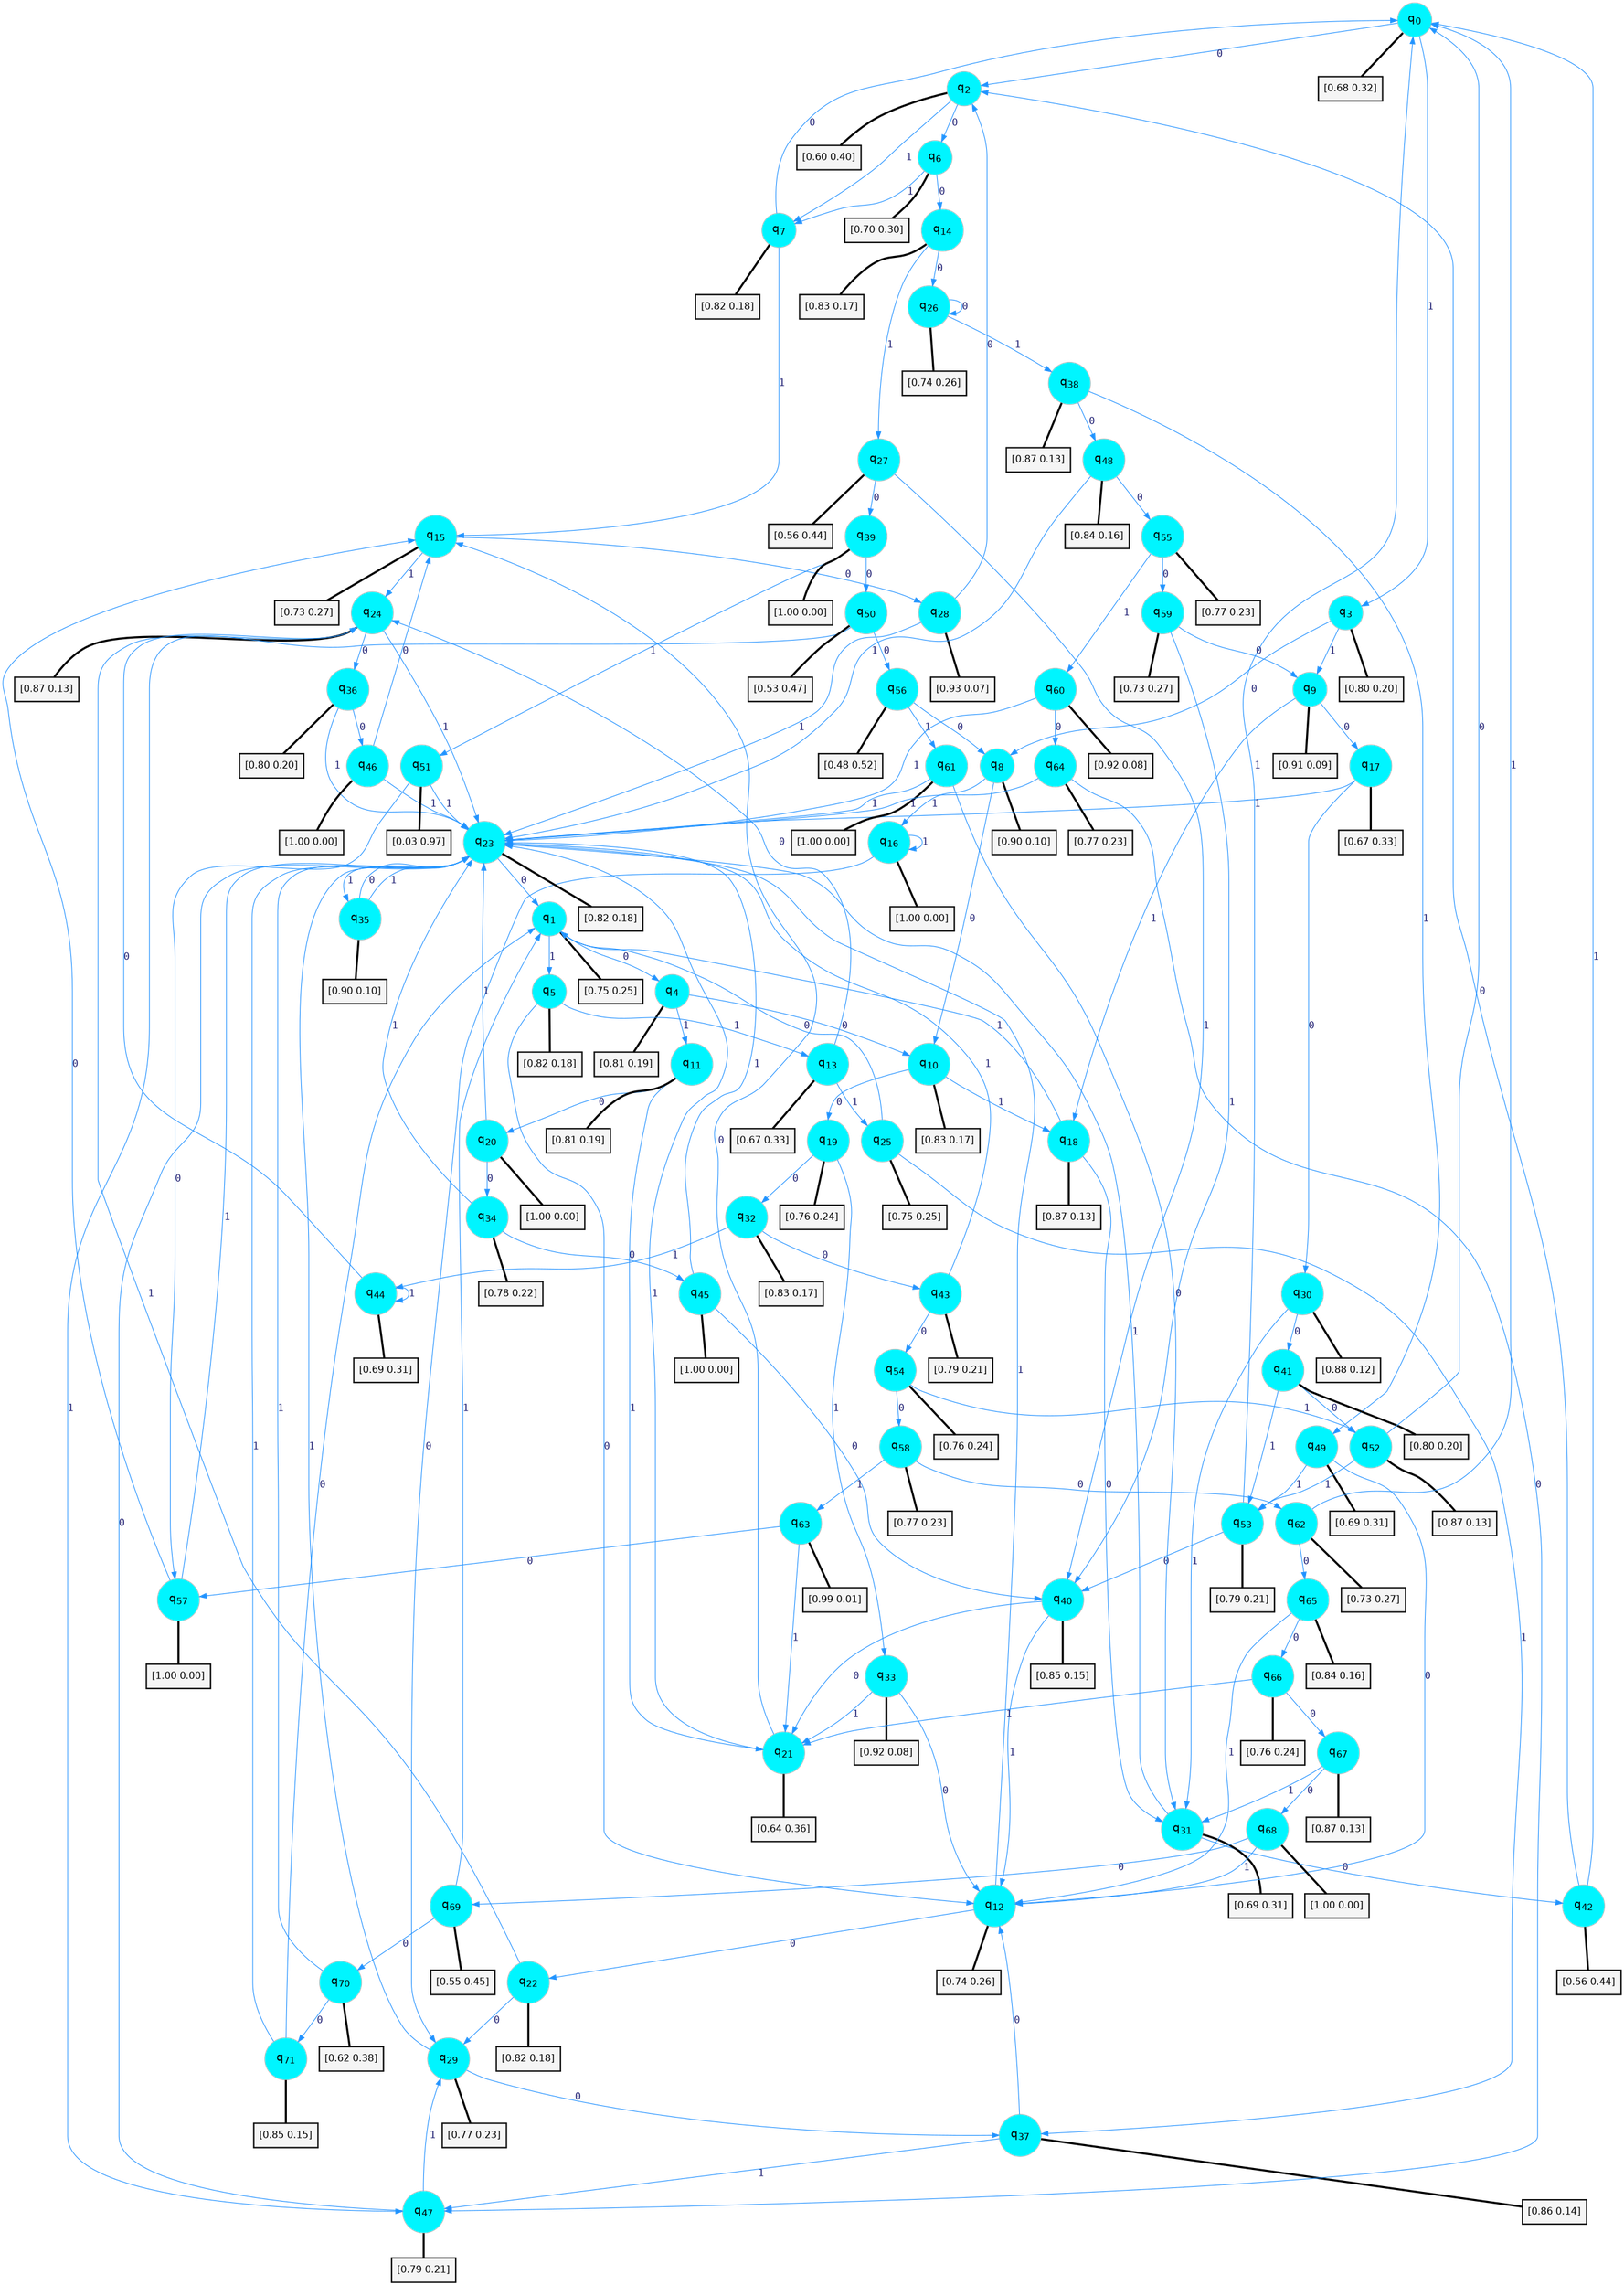 digraph G {
graph [
bgcolor=transparent, dpi=300, rankdir=TD, size="40,25"];
node [
color=gray, fillcolor=turquoise1, fontcolor=black, fontname=Helvetica, fontsize=16, fontweight=bold, shape=circle, style=filled];
edge [
arrowsize=1, color=dodgerblue1, fontcolor=midnightblue, fontname=courier, fontweight=bold, penwidth=1, style=solid, weight=20];
0[label=<q<SUB>0</SUB>>];
1[label=<q<SUB>1</SUB>>];
2[label=<q<SUB>2</SUB>>];
3[label=<q<SUB>3</SUB>>];
4[label=<q<SUB>4</SUB>>];
5[label=<q<SUB>5</SUB>>];
6[label=<q<SUB>6</SUB>>];
7[label=<q<SUB>7</SUB>>];
8[label=<q<SUB>8</SUB>>];
9[label=<q<SUB>9</SUB>>];
10[label=<q<SUB>10</SUB>>];
11[label=<q<SUB>11</SUB>>];
12[label=<q<SUB>12</SUB>>];
13[label=<q<SUB>13</SUB>>];
14[label=<q<SUB>14</SUB>>];
15[label=<q<SUB>15</SUB>>];
16[label=<q<SUB>16</SUB>>];
17[label=<q<SUB>17</SUB>>];
18[label=<q<SUB>18</SUB>>];
19[label=<q<SUB>19</SUB>>];
20[label=<q<SUB>20</SUB>>];
21[label=<q<SUB>21</SUB>>];
22[label=<q<SUB>22</SUB>>];
23[label=<q<SUB>23</SUB>>];
24[label=<q<SUB>24</SUB>>];
25[label=<q<SUB>25</SUB>>];
26[label=<q<SUB>26</SUB>>];
27[label=<q<SUB>27</SUB>>];
28[label=<q<SUB>28</SUB>>];
29[label=<q<SUB>29</SUB>>];
30[label=<q<SUB>30</SUB>>];
31[label=<q<SUB>31</SUB>>];
32[label=<q<SUB>32</SUB>>];
33[label=<q<SUB>33</SUB>>];
34[label=<q<SUB>34</SUB>>];
35[label=<q<SUB>35</SUB>>];
36[label=<q<SUB>36</SUB>>];
37[label=<q<SUB>37</SUB>>];
38[label=<q<SUB>38</SUB>>];
39[label=<q<SUB>39</SUB>>];
40[label=<q<SUB>40</SUB>>];
41[label=<q<SUB>41</SUB>>];
42[label=<q<SUB>42</SUB>>];
43[label=<q<SUB>43</SUB>>];
44[label=<q<SUB>44</SUB>>];
45[label=<q<SUB>45</SUB>>];
46[label=<q<SUB>46</SUB>>];
47[label=<q<SUB>47</SUB>>];
48[label=<q<SUB>48</SUB>>];
49[label=<q<SUB>49</SUB>>];
50[label=<q<SUB>50</SUB>>];
51[label=<q<SUB>51</SUB>>];
52[label=<q<SUB>52</SUB>>];
53[label=<q<SUB>53</SUB>>];
54[label=<q<SUB>54</SUB>>];
55[label=<q<SUB>55</SUB>>];
56[label=<q<SUB>56</SUB>>];
57[label=<q<SUB>57</SUB>>];
58[label=<q<SUB>58</SUB>>];
59[label=<q<SUB>59</SUB>>];
60[label=<q<SUB>60</SUB>>];
61[label=<q<SUB>61</SUB>>];
62[label=<q<SUB>62</SUB>>];
63[label=<q<SUB>63</SUB>>];
64[label=<q<SUB>64</SUB>>];
65[label=<q<SUB>65</SUB>>];
66[label=<q<SUB>66</SUB>>];
67[label=<q<SUB>67</SUB>>];
68[label=<q<SUB>68</SUB>>];
69[label=<q<SUB>69</SUB>>];
70[label=<q<SUB>70</SUB>>];
71[label=<q<SUB>71</SUB>>];
72[label="[0.68 0.32]", shape=box,fontcolor=black, fontname=Helvetica, fontsize=14, penwidth=2, fillcolor=whitesmoke,color=black];
73[label="[0.75 0.25]", shape=box,fontcolor=black, fontname=Helvetica, fontsize=14, penwidth=2, fillcolor=whitesmoke,color=black];
74[label="[0.60 0.40]", shape=box,fontcolor=black, fontname=Helvetica, fontsize=14, penwidth=2, fillcolor=whitesmoke,color=black];
75[label="[0.80 0.20]", shape=box,fontcolor=black, fontname=Helvetica, fontsize=14, penwidth=2, fillcolor=whitesmoke,color=black];
76[label="[0.81 0.19]", shape=box,fontcolor=black, fontname=Helvetica, fontsize=14, penwidth=2, fillcolor=whitesmoke,color=black];
77[label="[0.82 0.18]", shape=box,fontcolor=black, fontname=Helvetica, fontsize=14, penwidth=2, fillcolor=whitesmoke,color=black];
78[label="[0.70 0.30]", shape=box,fontcolor=black, fontname=Helvetica, fontsize=14, penwidth=2, fillcolor=whitesmoke,color=black];
79[label="[0.82 0.18]", shape=box,fontcolor=black, fontname=Helvetica, fontsize=14, penwidth=2, fillcolor=whitesmoke,color=black];
80[label="[0.90 0.10]", shape=box,fontcolor=black, fontname=Helvetica, fontsize=14, penwidth=2, fillcolor=whitesmoke,color=black];
81[label="[0.91 0.09]", shape=box,fontcolor=black, fontname=Helvetica, fontsize=14, penwidth=2, fillcolor=whitesmoke,color=black];
82[label="[0.83 0.17]", shape=box,fontcolor=black, fontname=Helvetica, fontsize=14, penwidth=2, fillcolor=whitesmoke,color=black];
83[label="[0.81 0.19]", shape=box,fontcolor=black, fontname=Helvetica, fontsize=14, penwidth=2, fillcolor=whitesmoke,color=black];
84[label="[0.74 0.26]", shape=box,fontcolor=black, fontname=Helvetica, fontsize=14, penwidth=2, fillcolor=whitesmoke,color=black];
85[label="[0.67 0.33]", shape=box,fontcolor=black, fontname=Helvetica, fontsize=14, penwidth=2, fillcolor=whitesmoke,color=black];
86[label="[0.83 0.17]", shape=box,fontcolor=black, fontname=Helvetica, fontsize=14, penwidth=2, fillcolor=whitesmoke,color=black];
87[label="[0.73 0.27]", shape=box,fontcolor=black, fontname=Helvetica, fontsize=14, penwidth=2, fillcolor=whitesmoke,color=black];
88[label="[1.00 0.00]", shape=box,fontcolor=black, fontname=Helvetica, fontsize=14, penwidth=2, fillcolor=whitesmoke,color=black];
89[label="[0.67 0.33]", shape=box,fontcolor=black, fontname=Helvetica, fontsize=14, penwidth=2, fillcolor=whitesmoke,color=black];
90[label="[0.87 0.13]", shape=box,fontcolor=black, fontname=Helvetica, fontsize=14, penwidth=2, fillcolor=whitesmoke,color=black];
91[label="[0.76 0.24]", shape=box,fontcolor=black, fontname=Helvetica, fontsize=14, penwidth=2, fillcolor=whitesmoke,color=black];
92[label="[1.00 0.00]", shape=box,fontcolor=black, fontname=Helvetica, fontsize=14, penwidth=2, fillcolor=whitesmoke,color=black];
93[label="[0.64 0.36]", shape=box,fontcolor=black, fontname=Helvetica, fontsize=14, penwidth=2, fillcolor=whitesmoke,color=black];
94[label="[0.82 0.18]", shape=box,fontcolor=black, fontname=Helvetica, fontsize=14, penwidth=2, fillcolor=whitesmoke,color=black];
95[label="[0.82 0.18]", shape=box,fontcolor=black, fontname=Helvetica, fontsize=14, penwidth=2, fillcolor=whitesmoke,color=black];
96[label="[0.87 0.13]", shape=box,fontcolor=black, fontname=Helvetica, fontsize=14, penwidth=2, fillcolor=whitesmoke,color=black];
97[label="[0.75 0.25]", shape=box,fontcolor=black, fontname=Helvetica, fontsize=14, penwidth=2, fillcolor=whitesmoke,color=black];
98[label="[0.74 0.26]", shape=box,fontcolor=black, fontname=Helvetica, fontsize=14, penwidth=2, fillcolor=whitesmoke,color=black];
99[label="[0.56 0.44]", shape=box,fontcolor=black, fontname=Helvetica, fontsize=14, penwidth=2, fillcolor=whitesmoke,color=black];
100[label="[0.93 0.07]", shape=box,fontcolor=black, fontname=Helvetica, fontsize=14, penwidth=2, fillcolor=whitesmoke,color=black];
101[label="[0.77 0.23]", shape=box,fontcolor=black, fontname=Helvetica, fontsize=14, penwidth=2, fillcolor=whitesmoke,color=black];
102[label="[0.88 0.12]", shape=box,fontcolor=black, fontname=Helvetica, fontsize=14, penwidth=2, fillcolor=whitesmoke,color=black];
103[label="[0.69 0.31]", shape=box,fontcolor=black, fontname=Helvetica, fontsize=14, penwidth=2, fillcolor=whitesmoke,color=black];
104[label="[0.83 0.17]", shape=box,fontcolor=black, fontname=Helvetica, fontsize=14, penwidth=2, fillcolor=whitesmoke,color=black];
105[label="[0.92 0.08]", shape=box,fontcolor=black, fontname=Helvetica, fontsize=14, penwidth=2, fillcolor=whitesmoke,color=black];
106[label="[0.78 0.22]", shape=box,fontcolor=black, fontname=Helvetica, fontsize=14, penwidth=2, fillcolor=whitesmoke,color=black];
107[label="[0.90 0.10]", shape=box,fontcolor=black, fontname=Helvetica, fontsize=14, penwidth=2, fillcolor=whitesmoke,color=black];
108[label="[0.80 0.20]", shape=box,fontcolor=black, fontname=Helvetica, fontsize=14, penwidth=2, fillcolor=whitesmoke,color=black];
109[label="[0.86 0.14]", shape=box,fontcolor=black, fontname=Helvetica, fontsize=14, penwidth=2, fillcolor=whitesmoke,color=black];
110[label="[0.87 0.13]", shape=box,fontcolor=black, fontname=Helvetica, fontsize=14, penwidth=2, fillcolor=whitesmoke,color=black];
111[label="[1.00 0.00]", shape=box,fontcolor=black, fontname=Helvetica, fontsize=14, penwidth=2, fillcolor=whitesmoke,color=black];
112[label="[0.85 0.15]", shape=box,fontcolor=black, fontname=Helvetica, fontsize=14, penwidth=2, fillcolor=whitesmoke,color=black];
113[label="[0.80 0.20]", shape=box,fontcolor=black, fontname=Helvetica, fontsize=14, penwidth=2, fillcolor=whitesmoke,color=black];
114[label="[0.56 0.44]", shape=box,fontcolor=black, fontname=Helvetica, fontsize=14, penwidth=2, fillcolor=whitesmoke,color=black];
115[label="[0.79 0.21]", shape=box,fontcolor=black, fontname=Helvetica, fontsize=14, penwidth=2, fillcolor=whitesmoke,color=black];
116[label="[0.69 0.31]", shape=box,fontcolor=black, fontname=Helvetica, fontsize=14, penwidth=2, fillcolor=whitesmoke,color=black];
117[label="[1.00 0.00]", shape=box,fontcolor=black, fontname=Helvetica, fontsize=14, penwidth=2, fillcolor=whitesmoke,color=black];
118[label="[1.00 0.00]", shape=box,fontcolor=black, fontname=Helvetica, fontsize=14, penwidth=2, fillcolor=whitesmoke,color=black];
119[label="[0.79 0.21]", shape=box,fontcolor=black, fontname=Helvetica, fontsize=14, penwidth=2, fillcolor=whitesmoke,color=black];
120[label="[0.84 0.16]", shape=box,fontcolor=black, fontname=Helvetica, fontsize=14, penwidth=2, fillcolor=whitesmoke,color=black];
121[label="[0.69 0.31]", shape=box,fontcolor=black, fontname=Helvetica, fontsize=14, penwidth=2, fillcolor=whitesmoke,color=black];
122[label="[0.53 0.47]", shape=box,fontcolor=black, fontname=Helvetica, fontsize=14, penwidth=2, fillcolor=whitesmoke,color=black];
123[label="[0.03 0.97]", shape=box,fontcolor=black, fontname=Helvetica, fontsize=14, penwidth=2, fillcolor=whitesmoke,color=black];
124[label="[0.87 0.13]", shape=box,fontcolor=black, fontname=Helvetica, fontsize=14, penwidth=2, fillcolor=whitesmoke,color=black];
125[label="[0.79 0.21]", shape=box,fontcolor=black, fontname=Helvetica, fontsize=14, penwidth=2, fillcolor=whitesmoke,color=black];
126[label="[0.76 0.24]", shape=box,fontcolor=black, fontname=Helvetica, fontsize=14, penwidth=2, fillcolor=whitesmoke,color=black];
127[label="[0.77 0.23]", shape=box,fontcolor=black, fontname=Helvetica, fontsize=14, penwidth=2, fillcolor=whitesmoke,color=black];
128[label="[0.48 0.52]", shape=box,fontcolor=black, fontname=Helvetica, fontsize=14, penwidth=2, fillcolor=whitesmoke,color=black];
129[label="[1.00 0.00]", shape=box,fontcolor=black, fontname=Helvetica, fontsize=14, penwidth=2, fillcolor=whitesmoke,color=black];
130[label="[0.77 0.23]", shape=box,fontcolor=black, fontname=Helvetica, fontsize=14, penwidth=2, fillcolor=whitesmoke,color=black];
131[label="[0.73 0.27]", shape=box,fontcolor=black, fontname=Helvetica, fontsize=14, penwidth=2, fillcolor=whitesmoke,color=black];
132[label="[0.92 0.08]", shape=box,fontcolor=black, fontname=Helvetica, fontsize=14, penwidth=2, fillcolor=whitesmoke,color=black];
133[label="[1.00 0.00]", shape=box,fontcolor=black, fontname=Helvetica, fontsize=14, penwidth=2, fillcolor=whitesmoke,color=black];
134[label="[0.73 0.27]", shape=box,fontcolor=black, fontname=Helvetica, fontsize=14, penwidth=2, fillcolor=whitesmoke,color=black];
135[label="[0.99 0.01]", shape=box,fontcolor=black, fontname=Helvetica, fontsize=14, penwidth=2, fillcolor=whitesmoke,color=black];
136[label="[0.77 0.23]", shape=box,fontcolor=black, fontname=Helvetica, fontsize=14, penwidth=2, fillcolor=whitesmoke,color=black];
137[label="[0.84 0.16]", shape=box,fontcolor=black, fontname=Helvetica, fontsize=14, penwidth=2, fillcolor=whitesmoke,color=black];
138[label="[0.76 0.24]", shape=box,fontcolor=black, fontname=Helvetica, fontsize=14, penwidth=2, fillcolor=whitesmoke,color=black];
139[label="[0.87 0.13]", shape=box,fontcolor=black, fontname=Helvetica, fontsize=14, penwidth=2, fillcolor=whitesmoke,color=black];
140[label="[1.00 0.00]", shape=box,fontcolor=black, fontname=Helvetica, fontsize=14, penwidth=2, fillcolor=whitesmoke,color=black];
141[label="[0.55 0.45]", shape=box,fontcolor=black, fontname=Helvetica, fontsize=14, penwidth=2, fillcolor=whitesmoke,color=black];
142[label="[0.62 0.38]", shape=box,fontcolor=black, fontname=Helvetica, fontsize=14, penwidth=2, fillcolor=whitesmoke,color=black];
143[label="[0.85 0.15]", shape=box,fontcolor=black, fontname=Helvetica, fontsize=14, penwidth=2, fillcolor=whitesmoke,color=black];
0->2 [label=0];
0->3 [label=1];
0->72 [arrowhead=none, penwidth=3,color=black];
1->4 [label=0];
1->5 [label=1];
1->73 [arrowhead=none, penwidth=3,color=black];
2->6 [label=0];
2->7 [label=1];
2->74 [arrowhead=none, penwidth=3,color=black];
3->8 [label=0];
3->9 [label=1];
3->75 [arrowhead=none, penwidth=3,color=black];
4->10 [label=0];
4->11 [label=1];
4->76 [arrowhead=none, penwidth=3,color=black];
5->12 [label=0];
5->13 [label=1];
5->77 [arrowhead=none, penwidth=3,color=black];
6->14 [label=0];
6->7 [label=1];
6->78 [arrowhead=none, penwidth=3,color=black];
7->0 [label=0];
7->15 [label=1];
7->79 [arrowhead=none, penwidth=3,color=black];
8->10 [label=0];
8->16 [label=1];
8->80 [arrowhead=none, penwidth=3,color=black];
9->17 [label=0];
9->18 [label=1];
9->81 [arrowhead=none, penwidth=3,color=black];
10->19 [label=0];
10->18 [label=1];
10->82 [arrowhead=none, penwidth=3,color=black];
11->20 [label=0];
11->21 [label=1];
11->83 [arrowhead=none, penwidth=3,color=black];
12->22 [label=0];
12->23 [label=1];
12->84 [arrowhead=none, penwidth=3,color=black];
13->24 [label=0];
13->25 [label=1];
13->85 [arrowhead=none, penwidth=3,color=black];
14->26 [label=0];
14->27 [label=1];
14->86 [arrowhead=none, penwidth=3,color=black];
15->28 [label=0];
15->24 [label=1];
15->87 [arrowhead=none, penwidth=3,color=black];
16->29 [label=0];
16->16 [label=1];
16->88 [arrowhead=none, penwidth=3,color=black];
17->30 [label=0];
17->23 [label=1];
17->89 [arrowhead=none, penwidth=3,color=black];
18->31 [label=0];
18->1 [label=1];
18->90 [arrowhead=none, penwidth=3,color=black];
19->32 [label=0];
19->33 [label=1];
19->91 [arrowhead=none, penwidth=3,color=black];
20->34 [label=0];
20->23 [label=1];
20->92 [arrowhead=none, penwidth=3,color=black];
21->15 [label=0];
21->23 [label=1];
21->93 [arrowhead=none, penwidth=3,color=black];
22->29 [label=0];
22->24 [label=1];
22->94 [arrowhead=none, penwidth=3,color=black];
23->1 [label=0];
23->35 [label=1];
23->95 [arrowhead=none, penwidth=3,color=black];
24->36 [label=0];
24->23 [label=1];
24->96 [arrowhead=none, penwidth=3,color=black];
25->1 [label=0];
25->37 [label=1];
25->97 [arrowhead=none, penwidth=3,color=black];
26->26 [label=0];
26->38 [label=1];
26->98 [arrowhead=none, penwidth=3,color=black];
27->39 [label=0];
27->40 [label=1];
27->99 [arrowhead=none, penwidth=3,color=black];
28->2 [label=0];
28->23 [label=1];
28->100 [arrowhead=none, penwidth=3,color=black];
29->37 [label=0];
29->23 [label=1];
29->101 [arrowhead=none, penwidth=3,color=black];
30->41 [label=0];
30->31 [label=1];
30->102 [arrowhead=none, penwidth=3,color=black];
31->42 [label=0];
31->23 [label=1];
31->103 [arrowhead=none, penwidth=3,color=black];
32->43 [label=0];
32->44 [label=1];
32->104 [arrowhead=none, penwidth=3,color=black];
33->12 [label=0];
33->21 [label=1];
33->105 [arrowhead=none, penwidth=3,color=black];
34->45 [label=0];
34->23 [label=1];
34->106 [arrowhead=none, penwidth=3,color=black];
35->23 [label=0];
35->23 [label=1];
35->107 [arrowhead=none, penwidth=3,color=black];
36->46 [label=0];
36->23 [label=1];
36->108 [arrowhead=none, penwidth=3,color=black];
37->12 [label=0];
37->47 [label=1];
37->109 [arrowhead=none, penwidth=3,color=black];
38->48 [label=0];
38->49 [label=1];
38->110 [arrowhead=none, penwidth=3,color=black];
39->50 [label=0];
39->51 [label=1];
39->111 [arrowhead=none, penwidth=3,color=black];
40->21 [label=0];
40->12 [label=1];
40->112 [arrowhead=none, penwidth=3,color=black];
41->52 [label=0];
41->53 [label=1];
41->113 [arrowhead=none, penwidth=3,color=black];
42->2 [label=0];
42->0 [label=1];
42->114 [arrowhead=none, penwidth=3,color=black];
43->54 [label=0];
43->23 [label=1];
43->115 [arrowhead=none, penwidth=3,color=black];
44->24 [label=0];
44->44 [label=1];
44->116 [arrowhead=none, penwidth=3,color=black];
45->40 [label=0];
45->23 [label=1];
45->117 [arrowhead=none, penwidth=3,color=black];
46->15 [label=0];
46->23 [label=1];
46->118 [arrowhead=none, penwidth=3,color=black];
47->23 [label=0];
47->29 [label=1];
47->119 [arrowhead=none, penwidth=3,color=black];
48->55 [label=0];
48->23 [label=1];
48->120 [arrowhead=none, penwidth=3,color=black];
49->12 [label=0];
49->53 [label=1];
49->121 [arrowhead=none, penwidth=3,color=black];
50->56 [label=0];
50->47 [label=1];
50->122 [arrowhead=none, penwidth=3,color=black];
51->57 [label=0];
51->23 [label=1];
51->123 [arrowhead=none, penwidth=3,color=black];
52->0 [label=0];
52->53 [label=1];
52->124 [arrowhead=none, penwidth=3,color=black];
53->40 [label=0];
53->0 [label=1];
53->125 [arrowhead=none, penwidth=3,color=black];
54->58 [label=0];
54->52 [label=1];
54->126 [arrowhead=none, penwidth=3,color=black];
55->59 [label=0];
55->60 [label=1];
55->127 [arrowhead=none, penwidth=3,color=black];
56->8 [label=0];
56->61 [label=1];
56->128 [arrowhead=none, penwidth=3,color=black];
57->15 [label=0];
57->23 [label=1];
57->129 [arrowhead=none, penwidth=3,color=black];
58->62 [label=0];
58->63 [label=1];
58->130 [arrowhead=none, penwidth=3,color=black];
59->9 [label=0];
59->40 [label=1];
59->131 [arrowhead=none, penwidth=3,color=black];
60->64 [label=0];
60->23 [label=1];
60->132 [arrowhead=none, penwidth=3,color=black];
61->31 [label=0];
61->23 [label=1];
61->133 [arrowhead=none, penwidth=3,color=black];
62->65 [label=0];
62->0 [label=1];
62->134 [arrowhead=none, penwidth=3,color=black];
63->57 [label=0];
63->21 [label=1];
63->135 [arrowhead=none, penwidth=3,color=black];
64->47 [label=0];
64->23 [label=1];
64->136 [arrowhead=none, penwidth=3,color=black];
65->66 [label=0];
65->12 [label=1];
65->137 [arrowhead=none, penwidth=3,color=black];
66->67 [label=0];
66->21 [label=1];
66->138 [arrowhead=none, penwidth=3,color=black];
67->68 [label=0];
67->31 [label=1];
67->139 [arrowhead=none, penwidth=3,color=black];
68->69 [label=0];
68->12 [label=1];
68->140 [arrowhead=none, penwidth=3,color=black];
69->70 [label=0];
69->1 [label=1];
69->141 [arrowhead=none, penwidth=3,color=black];
70->71 [label=0];
70->23 [label=1];
70->142 [arrowhead=none, penwidth=3,color=black];
71->1 [label=0];
71->23 [label=1];
71->143 [arrowhead=none, penwidth=3,color=black];
}
